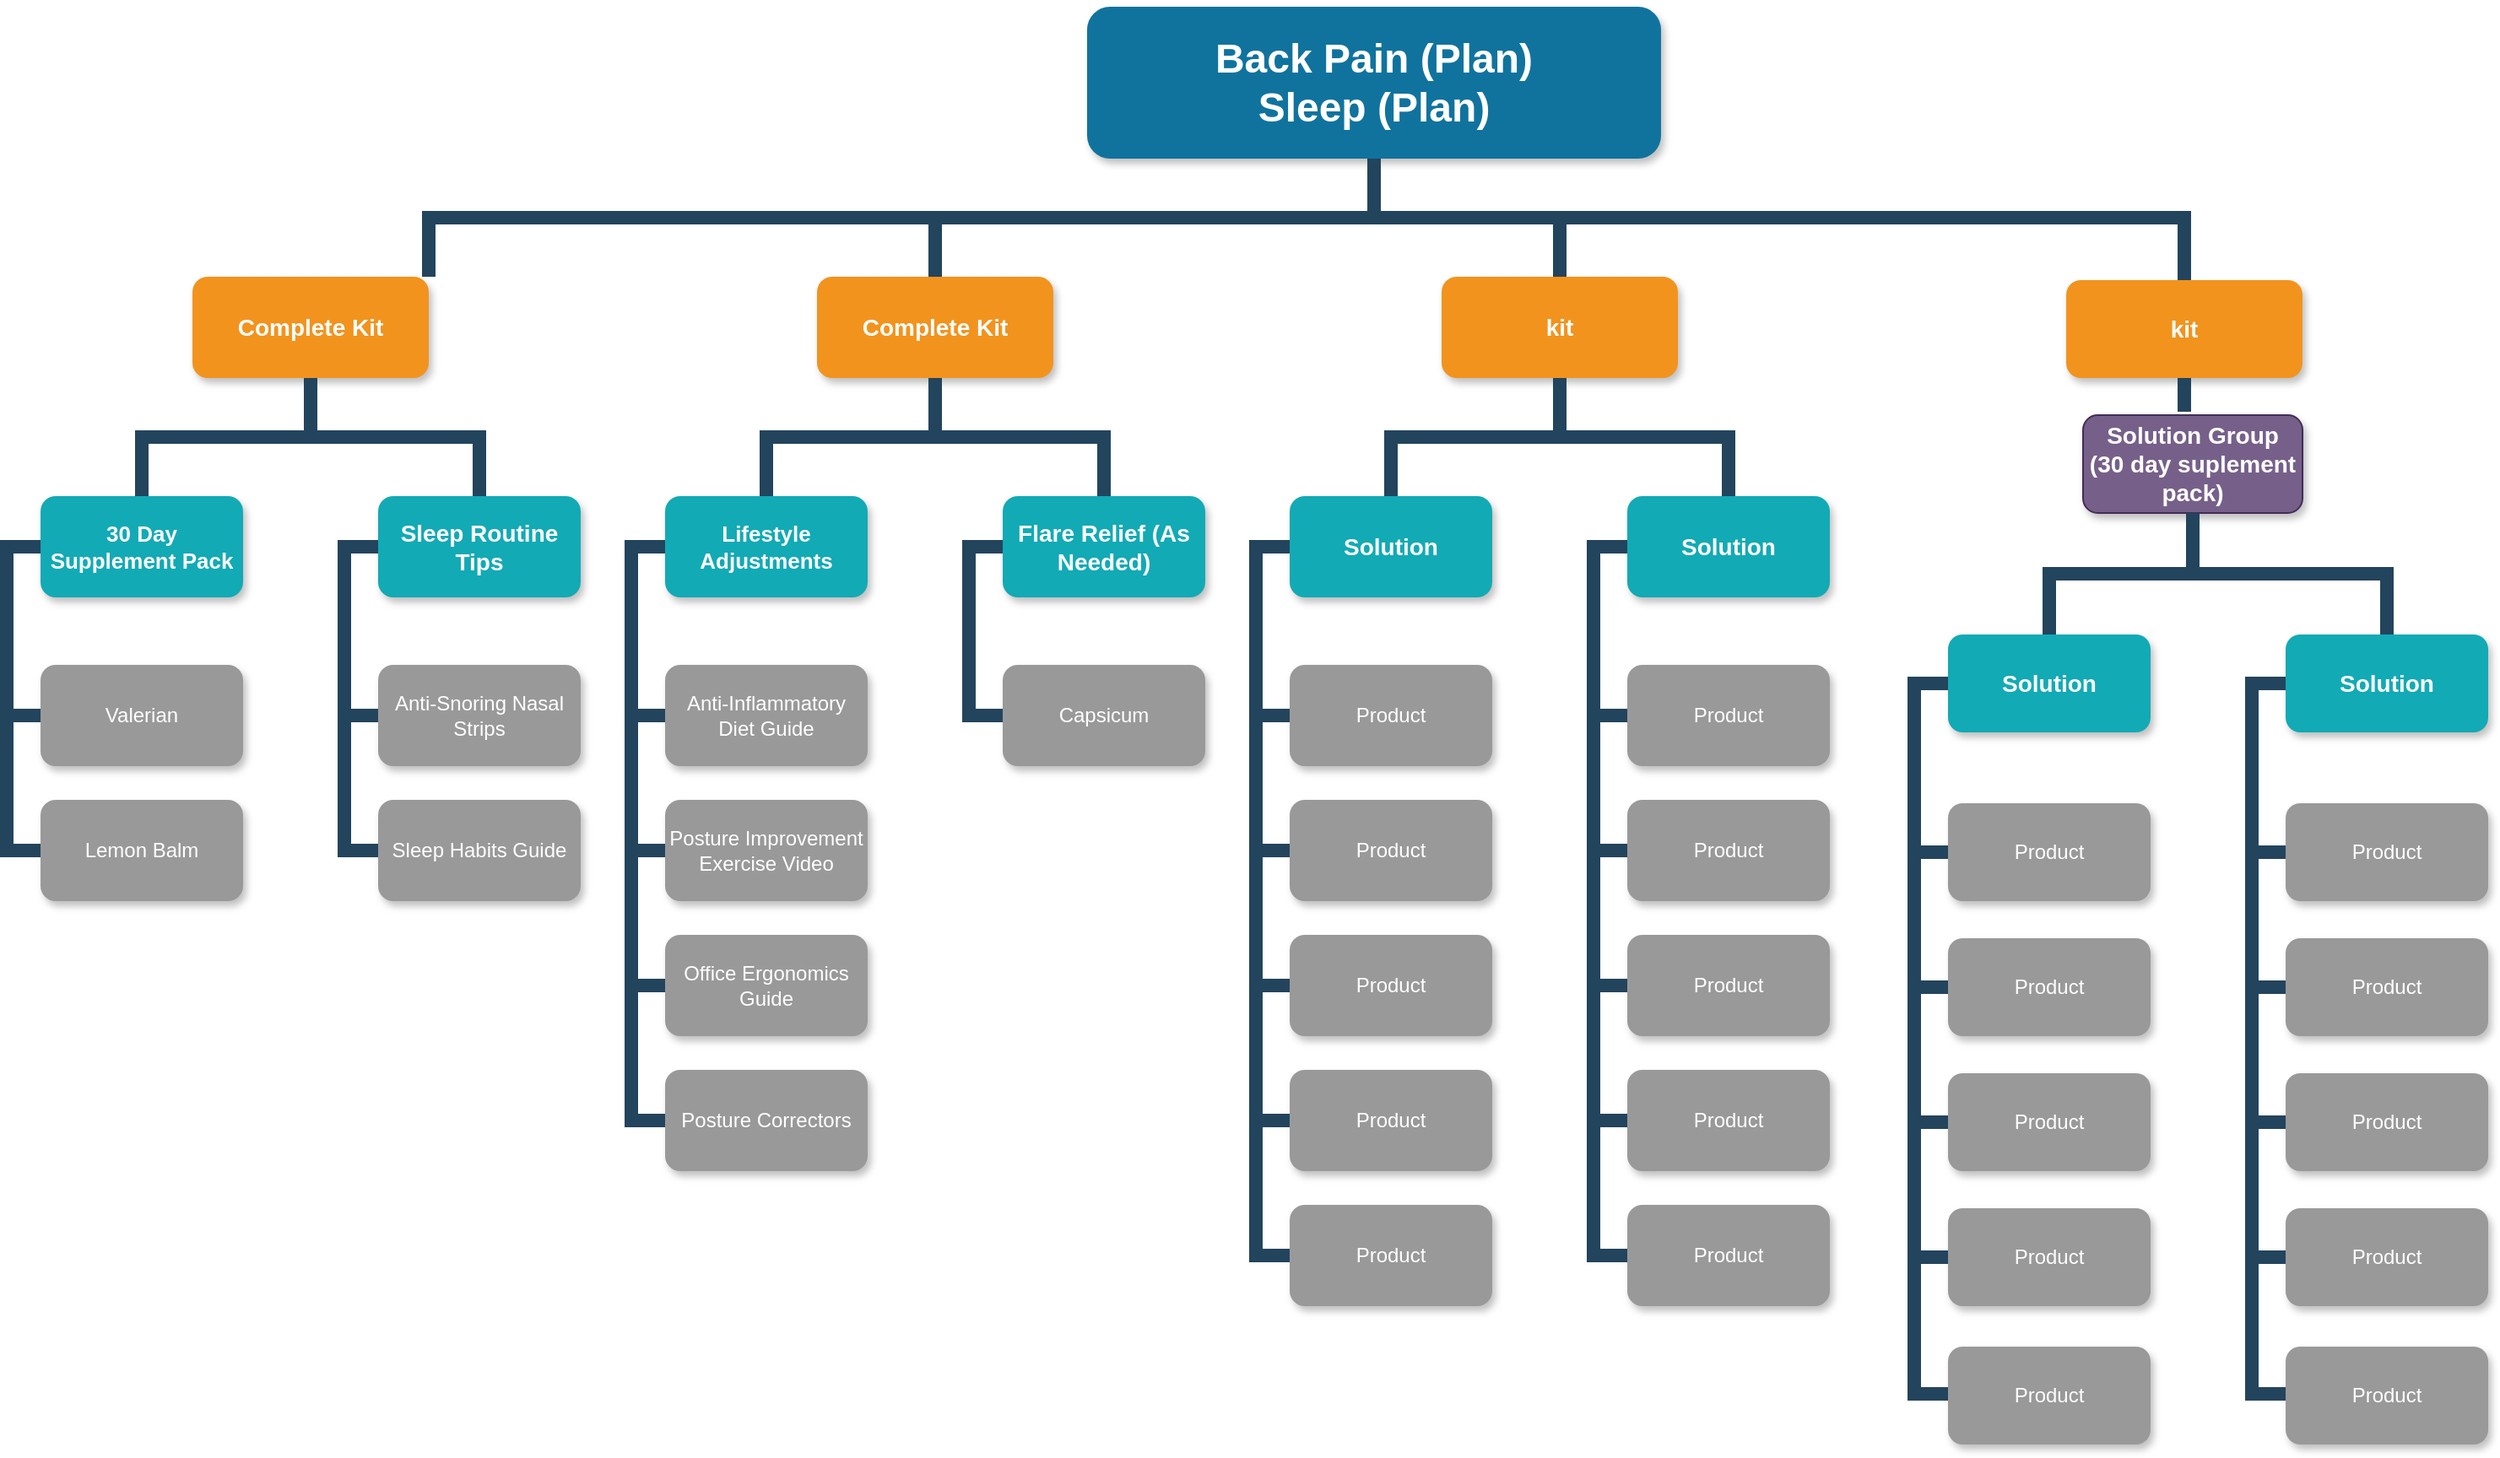 <mxfile version="12.6.5" type="github">
  <diagram name="Page-1" id="64c3da0e-402f-94eb-ee01-a36477274f13">
    <mxGraphModel dx="2031" dy="1089" grid="1" gridSize="10" guides="1" tooltips="1" connect="1" arrows="1" fold="1" page="1" pageScale="1" pageWidth="1169" pageHeight="826" background="#ffffff" math="0" shadow="0">
      <root>
        <mxCell id="0"/>
        <mxCell id="1" parent="0"/>
        <mxCell id="2" value="Back Pain (Plan)&#xa;Sleep (Plan)" style="whiteSpace=wrap;rounded=1;shadow=1;fillColor=#10739E;strokeColor=none;fontColor=#FFFFFF;fontStyle=1;fontSize=24" parent="1" vertex="1">
          <mxGeometry x="1220" y="20" width="340" height="90" as="geometry"/>
        </mxCell>
        <mxCell id="3" value="Complete Kit" style="whiteSpace=wrap;rounded=1;fillColor=#F2931E;strokeColor=none;shadow=1;fontColor=#FFFFFF;fontStyle=1;fontSize=14" parent="1" vertex="1">
          <mxGeometry x="690" y="180.0" width="140" height="60" as="geometry"/>
        </mxCell>
        <mxCell id="4" value="Complete Kit" style="whiteSpace=wrap;rounded=1;fillColor=#F2931E;strokeColor=none;shadow=1;fontColor=#FFFFFF;fontStyle=1;fontSize=14" parent="1" vertex="1">
          <mxGeometry x="1060" y="180.0" width="140" height="60" as="geometry"/>
        </mxCell>
        <mxCell id="6" value="kit" style="whiteSpace=wrap;rounded=1;fillColor=#F2931E;strokeColor=none;shadow=1;fontColor=#FFFFFF;fontStyle=1;fontSize=14" parent="1" vertex="1">
          <mxGeometry x="1430" y="180.0" width="140" height="60" as="geometry"/>
        </mxCell>
        <mxCell id="10" value="30 Day Supplement Pack" style="whiteSpace=wrap;rounded=1;fillColor=#12AAB5;strokeColor=none;shadow=1;fontColor=#FFFFFF;fontStyle=1;fontSize=13;" parent="1" vertex="1">
          <mxGeometry x="600" y="310.0" width="120" height="60" as="geometry"/>
        </mxCell>
        <mxCell id="12" value="Sleep Routine Tips" style="whiteSpace=wrap;rounded=1;fillColor=#12AAB5;strokeColor=none;shadow=1;fontColor=#FFFFFF;fontStyle=1;fontSize=14;" parent="1" vertex="1">
          <mxGeometry x="800" y="310.0" width="120" height="60" as="geometry"/>
        </mxCell>
        <mxCell id="23" value="Valerian" style="whiteSpace=wrap;rounded=1;fillColor=#999999;strokeColor=none;shadow=1;fontColor=#FFFFFF;fontStyle=0" parent="1" vertex="1">
          <mxGeometry x="600" y="410.0" width="120" height="60" as="geometry"/>
        </mxCell>
        <mxCell id="24" value="Lemon Balm" style="whiteSpace=wrap;rounded=1;fillColor=#999999;strokeColor=none;shadow=1;fontColor=#FFFFFF;fontStyle=0" parent="1" vertex="1">
          <mxGeometry x="600.0" y="490.0" width="120" height="60" as="geometry"/>
        </mxCell>
        <mxCell id="38" value="Anti-Snoring Nasal Strips" style="whiteSpace=wrap;rounded=1;fillColor=#999999;strokeColor=none;shadow=1;fontColor=#FFFFFF;fontStyle=0" parent="1" vertex="1">
          <mxGeometry x="800.0" y="410.0" width="120" height="60" as="geometry"/>
        </mxCell>
        <mxCell id="39" value="Sleep Habits Guide" style="whiteSpace=wrap;rounded=1;fillColor=#999999;strokeColor=none;shadow=1;fontColor=#FFFFFF;fontStyle=0" parent="1" vertex="1">
          <mxGeometry x="800.0" y="490.0" width="120" height="60" as="geometry"/>
        </mxCell>
        <mxCell id="43" value="Lifestyle Adjustments" style="whiteSpace=wrap;rounded=1;fillColor=#12AAB5;strokeColor=none;shadow=1;fontColor=#FFFFFF;fontSize=13;fontStyle=1" parent="1" vertex="1">
          <mxGeometry x="970.0" y="310.0" width="120" height="60" as="geometry"/>
        </mxCell>
        <mxCell id="44" value="Flare Relief (As Needed)" style="whiteSpace=wrap;rounded=1;fillColor=#12AAB5;strokeColor=none;shadow=1;fontColor=#FFFFFF;fontStyle=1;fontSize=14;" parent="1" vertex="1">
          <mxGeometry x="1170.0" y="310.0" width="120" height="60" as="geometry"/>
        </mxCell>
        <mxCell id="45" value="Anti-Inflammatory Diet Guide" style="whiteSpace=wrap;rounded=1;fillColor=#999999;strokeColor=none;shadow=1;fontColor=#FFFFFF;fontStyle=0" parent="1" vertex="1">
          <mxGeometry x="970.0" y="410.0" width="120" height="60" as="geometry"/>
        </mxCell>
        <mxCell id="46" value="Posture Improvement Exercise Video" style="whiteSpace=wrap;rounded=1;fillColor=#999999;strokeColor=none;shadow=1;fontColor=#FFFFFF;fontStyle=0" parent="1" vertex="1">
          <mxGeometry x="970.0" y="490.0" width="120" height="60" as="geometry"/>
        </mxCell>
        <mxCell id="47" value="Office Ergonomics Guide" style="whiteSpace=wrap;rounded=1;fillColor=#999999;strokeColor=none;shadow=1;fontColor=#FFFFFF;fontStyle=0" parent="1" vertex="1">
          <mxGeometry x="970.0" y="570.0" width="120" height="60" as="geometry"/>
        </mxCell>
        <mxCell id="48" value="Posture Correctors" style="whiteSpace=wrap;rounded=1;fillColor=#999999;strokeColor=none;shadow=1;fontColor=#FFFFFF;fontStyle=0" parent="1" vertex="1">
          <mxGeometry x="970" y="650.0" width="120" height="60" as="geometry"/>
        </mxCell>
        <mxCell id="50" value="Capsicum" style="whiteSpace=wrap;rounded=1;fillColor=#999999;strokeColor=none;shadow=1;fontColor=#FFFFFF;fontStyle=0" parent="1" vertex="1">
          <mxGeometry x="1170.0" y="410.0" width="120" height="60" as="geometry"/>
        </mxCell>
        <mxCell id="103" value="" style="edgeStyle=elbowEdgeStyle;elbow=vertical;rounded=0;fontColor=#000000;endArrow=none;endFill=0;strokeWidth=8;strokeColor=#23445D;" parent="1" source="3" target="10" edge="1">
          <mxGeometry width="100" height="100" relative="1" as="geometry">
            <mxPoint x="550" y="300" as="sourcePoint"/>
            <mxPoint x="650" y="200" as="targetPoint"/>
          </mxGeometry>
        </mxCell>
        <mxCell id="104" value="" style="edgeStyle=elbowEdgeStyle;elbow=vertical;rounded=0;fontColor=#000000;endArrow=none;endFill=0;strokeWidth=8;strokeColor=#23445D;" parent="1" source="3" target="12" edge="1">
          <mxGeometry width="100" height="100" relative="1" as="geometry">
            <mxPoint x="890" y="300" as="sourcePoint"/>
            <mxPoint x="990" y="200" as="targetPoint"/>
          </mxGeometry>
        </mxCell>
        <mxCell id="105" value="" style="edgeStyle=elbowEdgeStyle;elbow=horizontal;rounded=0;fontColor=#000000;endArrow=none;endFill=0;strokeWidth=8;strokeColor=#23445D;" parent="1" source="10" target="23" edge="1">
          <mxGeometry width="100" height="100" relative="1" as="geometry">
            <mxPoint x="540" y="490" as="sourcePoint"/>
            <mxPoint x="640" y="390" as="targetPoint"/>
            <Array as="points">
              <mxPoint x="580" y="390"/>
            </Array>
          </mxGeometry>
        </mxCell>
        <mxCell id="106" value="" style="edgeStyle=elbowEdgeStyle;elbow=horizontal;rounded=0;fontColor=#000000;endArrow=none;endFill=0;strokeWidth=8;strokeColor=#23445D;" parent="1" source="10" target="24" edge="1">
          <mxGeometry width="100" height="100" relative="1" as="geometry">
            <mxPoint x="610" y="350" as="sourcePoint"/>
            <mxPoint x="610" y="450" as="targetPoint"/>
            <Array as="points">
              <mxPoint x="580" y="410"/>
            </Array>
          </mxGeometry>
        </mxCell>
        <mxCell id="111" value="" style="edgeStyle=elbowEdgeStyle;elbow=horizontal;rounded=0;fontColor=#000000;endArrow=none;endFill=0;strokeWidth=8;strokeColor=#23445D;" parent="1" target="38" edge="1">
          <mxGeometry width="100" height="100" relative="1" as="geometry">
            <mxPoint x="790" y="340.0" as="sourcePoint"/>
            <mxPoint x="790" y="440.0" as="targetPoint"/>
            <Array as="points">
              <mxPoint x="780" y="390"/>
            </Array>
          </mxGeometry>
        </mxCell>
        <mxCell id="112" value="" style="edgeStyle=elbowEdgeStyle;elbow=horizontal;rounded=0;fontColor=#000000;endArrow=none;endFill=0;strokeWidth=8;strokeColor=#23445D;" parent="1" source="12" target="39" edge="1">
          <mxGeometry width="100" height="100" relative="1" as="geometry">
            <mxPoint x="790" y="340.0" as="sourcePoint"/>
            <mxPoint x="790" y="520.0" as="targetPoint"/>
            <Array as="points">
              <mxPoint x="780" y="430"/>
            </Array>
          </mxGeometry>
        </mxCell>
        <mxCell id="116" value="" style="edgeStyle=elbowEdgeStyle;elbow=vertical;rounded=0;fontColor=#000000;endArrow=none;endFill=0;strokeWidth=8;strokeColor=#23445D;" parent="1" source="4" target="43" edge="1">
          <mxGeometry width="100" height="100" relative="1" as="geometry">
            <mxPoint x="770" y="250.0" as="sourcePoint"/>
            <mxPoint x="670" y="320" as="targetPoint"/>
          </mxGeometry>
        </mxCell>
        <mxCell id="117" value="" style="edgeStyle=elbowEdgeStyle;elbow=vertical;rounded=0;fontColor=#000000;endArrow=none;endFill=0;strokeWidth=8;strokeColor=#23445D;" parent="1" source="4" target="44" edge="1">
          <mxGeometry width="100" height="100" relative="1" as="geometry">
            <mxPoint x="770" y="250.0" as="sourcePoint"/>
            <mxPoint x="870" y="320" as="targetPoint"/>
          </mxGeometry>
        </mxCell>
        <mxCell id="118" value="" style="edgeStyle=elbowEdgeStyle;elbow=horizontal;rounded=0;fontColor=#000000;endArrow=none;endFill=0;strokeWidth=8;strokeColor=#23445D;" parent="1" source="43" target="45" edge="1">
          <mxGeometry width="100" height="100" relative="1" as="geometry">
            <mxPoint x="950" y="340.0" as="sourcePoint"/>
            <mxPoint x="960.0" y="440" as="targetPoint"/>
            <Array as="points">
              <mxPoint x="950" y="390"/>
            </Array>
          </mxGeometry>
        </mxCell>
        <mxCell id="119" value="" style="edgeStyle=elbowEdgeStyle;elbow=horizontal;rounded=0;fontColor=#000000;endArrow=none;endFill=0;strokeWidth=8;strokeColor=#23445D;" parent="1" source="43" target="46" edge="1">
          <mxGeometry width="100" height="100" relative="1" as="geometry">
            <mxPoint x="960" y="340" as="sourcePoint"/>
            <mxPoint x="960.0" y="520" as="targetPoint"/>
            <Array as="points">
              <mxPoint x="950" y="430"/>
            </Array>
          </mxGeometry>
        </mxCell>
        <mxCell id="120" value="" style="edgeStyle=elbowEdgeStyle;elbow=horizontal;rounded=0;fontColor=#000000;endArrow=none;endFill=0;strokeWidth=8;strokeColor=#23445D;" parent="1" source="43" edge="1">
          <mxGeometry width="100" height="100" relative="1" as="geometry">
            <mxPoint x="960" y="340" as="sourcePoint"/>
            <mxPoint x="960" y="680" as="targetPoint"/>
            <Array as="points">
              <mxPoint x="950" y="560"/>
            </Array>
          </mxGeometry>
        </mxCell>
        <mxCell id="121" value="" style="edgeStyle=elbowEdgeStyle;elbow=horizontal;rounded=0;fontColor=#000000;endArrow=none;endFill=0;strokeWidth=8;strokeColor=#23445D;" parent="1" source="43" target="48" edge="1">
          <mxGeometry width="100" height="100" relative="1" as="geometry">
            <mxPoint x="960" y="340" as="sourcePoint"/>
            <mxPoint x="960" y="680" as="targetPoint"/>
            <Array as="points">
              <mxPoint x="950" y="510"/>
            </Array>
          </mxGeometry>
        </mxCell>
        <mxCell id="122" value="" style="edgeStyle=elbowEdgeStyle;elbow=horizontal;rounded=0;fontColor=#000000;endArrow=none;endFill=0;strokeWidth=8;strokeColor=#23445D;" parent="1" source="43" target="47" edge="1">
          <mxGeometry width="100" height="100" relative="1" as="geometry">
            <mxPoint x="960" y="340" as="sourcePoint"/>
            <mxPoint x="960.0" y="600" as="targetPoint"/>
            <Array as="points">
              <mxPoint x="950" y="480"/>
            </Array>
          </mxGeometry>
        </mxCell>
        <mxCell id="123" value="" style="edgeStyle=elbowEdgeStyle;elbow=horizontal;rounded=0;fontColor=#000000;endArrow=none;endFill=0;strokeWidth=8;strokeColor=#23445D;" parent="1" source="44" target="50" edge="1">
          <mxGeometry width="100" height="100" relative="1" as="geometry">
            <mxPoint x="1140" y="340.0" as="sourcePoint"/>
            <mxPoint x="1150.0" y="440" as="targetPoint"/>
            <Array as="points">
              <mxPoint x="1150" y="390"/>
            </Array>
          </mxGeometry>
        </mxCell>
        <mxCell id="124" value="" style="edgeStyle=elbowEdgeStyle;elbow=horizontal;rounded=0;fontColor=#000000;endArrow=none;endFill=0;strokeWidth=8;strokeColor=#23445D;" parent="1" source="44" edge="1">
          <mxGeometry width="100" height="100" relative="1" as="geometry">
            <mxPoint x="1150" y="340" as="sourcePoint"/>
            <mxPoint x="1160" y="440" as="targetPoint"/>
            <Array as="points">
              <mxPoint x="1150" y="430"/>
            </Array>
          </mxGeometry>
        </mxCell>
        <mxCell id="125" value="" style="edgeStyle=elbowEdgeStyle;elbow=horizontal;rounded=0;fontColor=#000000;endArrow=none;endFill=0;strokeWidth=8;strokeColor=#23445D;" parent="1" source="44" edge="1">
          <mxGeometry width="100" height="100" relative="1" as="geometry">
            <mxPoint x="1150" y="340" as="sourcePoint"/>
            <mxPoint x="1150" y="440" as="targetPoint"/>
            <Array as="points">
              <mxPoint x="1150" y="550"/>
            </Array>
          </mxGeometry>
        </mxCell>
        <mxCell id="133" value="Solution" style="whiteSpace=wrap;rounded=1;fillColor=#12AAB5;strokeColor=none;shadow=1;fontColor=#FFFFFF;fontStyle=1;fontSize=14;" parent="1" vertex="1">
          <mxGeometry x="1340.0" y="310.0" width="120" height="60" as="geometry"/>
        </mxCell>
        <mxCell id="134" value="Solution" style="whiteSpace=wrap;rounded=1;fillColor=#12AAB5;strokeColor=none;shadow=1;fontColor=#FFFFFF;fontStyle=1;fontSize=14;" parent="1" vertex="1">
          <mxGeometry x="1540.0" y="310.0" width="120" height="60" as="geometry"/>
        </mxCell>
        <mxCell id="135" value="Product" style="whiteSpace=wrap;rounded=1;fillColor=#999999;strokeColor=none;shadow=1;fontColor=#FFFFFF;fontStyle=0" parent="1" vertex="1">
          <mxGeometry x="1340.0" y="410.0" width="120" height="60" as="geometry"/>
        </mxCell>
        <mxCell id="136" value="Product" style="whiteSpace=wrap;rounded=1;fillColor=#999999;strokeColor=none;shadow=1;fontColor=#FFFFFF;fontStyle=0" parent="1" vertex="1">
          <mxGeometry x="1340" y="490.0" width="120" height="60" as="geometry"/>
        </mxCell>
        <mxCell id="137" value="Product" style="whiteSpace=wrap;rounded=1;fillColor=#999999;strokeColor=none;shadow=1;fontColor=#FFFFFF;fontStyle=0" parent="1" vertex="1">
          <mxGeometry x="1340.0" y="570.0" width="120" height="60" as="geometry"/>
        </mxCell>
        <mxCell id="138" value="Product" style="whiteSpace=wrap;rounded=1;fillColor=#999999;strokeColor=none;shadow=1;fontColor=#FFFFFF;fontStyle=0" parent="1" vertex="1">
          <mxGeometry x="1340" y="650.0" width="120" height="60" as="geometry"/>
        </mxCell>
        <mxCell id="139" value="Product" style="whiteSpace=wrap;rounded=1;fillColor=#999999;strokeColor=none;shadow=1;fontColor=#FFFFFF;fontStyle=0" parent="1" vertex="1">
          <mxGeometry x="1340" y="730.0" width="120" height="60" as="geometry"/>
        </mxCell>
        <mxCell id="140" value="Product" style="whiteSpace=wrap;rounded=1;fillColor=#999999;strokeColor=none;shadow=1;fontColor=#FFFFFF;fontStyle=0" parent="1" vertex="1">
          <mxGeometry x="1540.0" y="410.0" width="120" height="60" as="geometry"/>
        </mxCell>
        <mxCell id="141" value="Product" style="whiteSpace=wrap;rounded=1;fillColor=#999999;strokeColor=none;shadow=1;fontColor=#FFFFFF;fontStyle=0" parent="1" vertex="1">
          <mxGeometry x="1540.0" y="490.0" width="120" height="60" as="geometry"/>
        </mxCell>
        <mxCell id="142" value="Product" style="whiteSpace=wrap;rounded=1;fillColor=#999999;strokeColor=none;shadow=1;fontColor=#FFFFFF;fontStyle=0" parent="1" vertex="1">
          <mxGeometry x="1540.0" y="570.0" width="120" height="60" as="geometry"/>
        </mxCell>
        <mxCell id="143" value="Product" style="whiteSpace=wrap;rounded=1;fillColor=#999999;strokeColor=none;shadow=1;fontColor=#FFFFFF;fontStyle=0" parent="1" vertex="1">
          <mxGeometry x="1540.0" y="650.0" width="120" height="60" as="geometry"/>
        </mxCell>
        <mxCell id="144" value="Product" style="whiteSpace=wrap;rounded=1;fillColor=#999999;strokeColor=none;shadow=1;fontColor=#FFFFFF;fontStyle=0" parent="1" vertex="1">
          <mxGeometry x="1540.0" y="730.0" width="120" height="60" as="geometry"/>
        </mxCell>
        <mxCell id="145" value="" style="edgeStyle=elbowEdgeStyle;elbow=horizontal;rounded=0;fontColor=#000000;endArrow=none;endFill=0;strokeWidth=8;strokeColor=#23445D;" parent="1" source="133" target="135" edge="1">
          <mxGeometry width="100" height="100" relative="1" as="geometry">
            <mxPoint x="1320" y="340.0" as="sourcePoint"/>
            <mxPoint x="1330.0" y="440" as="targetPoint"/>
            <Array as="points">
              <mxPoint x="1320" y="390"/>
            </Array>
          </mxGeometry>
        </mxCell>
        <mxCell id="146" value="" style="edgeStyle=elbowEdgeStyle;elbow=horizontal;rounded=0;fontColor=#000000;endArrow=none;endFill=0;strokeWidth=8;strokeColor=#23445D;" parent="1" source="133" target="136" edge="1">
          <mxGeometry width="100" height="100" relative="1" as="geometry">
            <mxPoint x="1330" y="340" as="sourcePoint"/>
            <mxPoint x="1330.0" y="520" as="targetPoint"/>
            <Array as="points">
              <mxPoint x="1320" y="430"/>
            </Array>
          </mxGeometry>
        </mxCell>
        <mxCell id="147" value="" style="edgeStyle=elbowEdgeStyle;elbow=horizontal;rounded=0;fontColor=#000000;endArrow=none;endFill=0;strokeWidth=8;strokeColor=#23445D;" parent="1" source="133" target="139" edge="1">
          <mxGeometry width="100" height="100" relative="1" as="geometry">
            <mxPoint x="1330" y="340" as="sourcePoint"/>
            <mxPoint x="1330" y="760" as="targetPoint"/>
            <Array as="points">
              <mxPoint x="1320" y="560"/>
            </Array>
          </mxGeometry>
        </mxCell>
        <mxCell id="148" value="" style="edgeStyle=elbowEdgeStyle;elbow=horizontal;rounded=0;fontColor=#000000;endArrow=none;endFill=0;strokeWidth=8;strokeColor=#23445D;" parent="1" source="133" target="138" edge="1">
          <mxGeometry width="100" height="100" relative="1" as="geometry">
            <mxPoint x="1330" y="340" as="sourcePoint"/>
            <mxPoint x="1330" y="680" as="targetPoint"/>
            <Array as="points">
              <mxPoint x="1320" y="510"/>
            </Array>
          </mxGeometry>
        </mxCell>
        <mxCell id="149" value="" style="edgeStyle=elbowEdgeStyle;elbow=horizontal;rounded=0;fontColor=#000000;endArrow=none;endFill=0;strokeWidth=8;strokeColor=#23445D;" parent="1" source="133" target="137" edge="1">
          <mxGeometry width="100" height="100" relative="1" as="geometry">
            <mxPoint x="1330" y="340" as="sourcePoint"/>
            <mxPoint x="1330.0" y="600" as="targetPoint"/>
            <Array as="points">
              <mxPoint x="1320" y="480"/>
            </Array>
          </mxGeometry>
        </mxCell>
        <mxCell id="150" value="" style="edgeStyle=elbowEdgeStyle;elbow=horizontal;rounded=0;fontColor=#000000;endArrow=none;endFill=0;strokeWidth=8;strokeColor=#23445D;" parent="1" source="134" target="140" edge="1">
          <mxGeometry width="100" height="100" relative="1" as="geometry">
            <mxPoint x="1510" y="340.0" as="sourcePoint"/>
            <mxPoint x="1520.0" y="440" as="targetPoint"/>
            <Array as="points">
              <mxPoint x="1520" y="390"/>
            </Array>
          </mxGeometry>
        </mxCell>
        <mxCell id="151" value="" style="edgeStyle=elbowEdgeStyle;elbow=horizontal;rounded=0;fontColor=#000000;endArrow=none;endFill=0;strokeWidth=8;strokeColor=#23445D;" parent="1" source="134" target="141" edge="1">
          <mxGeometry width="100" height="100" relative="1" as="geometry">
            <mxPoint x="1520" y="340" as="sourcePoint"/>
            <mxPoint x="1520.0" y="520" as="targetPoint"/>
            <Array as="points">
              <mxPoint x="1520" y="430"/>
            </Array>
          </mxGeometry>
        </mxCell>
        <mxCell id="152" value="" style="edgeStyle=elbowEdgeStyle;elbow=horizontal;rounded=0;fontColor=#000000;endArrow=none;endFill=0;strokeWidth=8;strokeColor=#23445D;" parent="1" source="134" target="144" edge="1">
          <mxGeometry width="100" height="100" relative="1" as="geometry">
            <mxPoint x="1520" y="340" as="sourcePoint"/>
            <mxPoint x="1520" y="760" as="targetPoint"/>
            <Array as="points">
              <mxPoint x="1520" y="550"/>
            </Array>
          </mxGeometry>
        </mxCell>
        <mxCell id="153" value="" style="edgeStyle=elbowEdgeStyle;elbow=horizontal;rounded=0;fontColor=#000000;endArrow=none;endFill=0;strokeWidth=8;strokeColor=#23445D;" parent="1" source="134" target="143" edge="1">
          <mxGeometry width="100" height="100" relative="1" as="geometry">
            <mxPoint x="1520" y="340" as="sourcePoint"/>
            <mxPoint x="1520" y="680" as="targetPoint"/>
            <Array as="points">
              <mxPoint x="1520" y="510"/>
            </Array>
          </mxGeometry>
        </mxCell>
        <mxCell id="154" value="" style="edgeStyle=elbowEdgeStyle;elbow=horizontal;rounded=0;fontColor=#000000;endArrow=none;endFill=0;strokeWidth=8;strokeColor=#23445D;" parent="1" source="134" target="142" edge="1">
          <mxGeometry width="100" height="100" relative="1" as="geometry">
            <mxPoint x="1520" y="340" as="sourcePoint"/>
            <mxPoint x="1520.0" y="600" as="targetPoint"/>
            <Array as="points">
              <mxPoint x="1520" y="480"/>
            </Array>
          </mxGeometry>
        </mxCell>
        <mxCell id="221" value="" style="edgeStyle=elbowEdgeStyle;elbow=vertical;rounded=0;fontColor=#000000;endArrow=none;endFill=0;strokeWidth=8;strokeColor=#23445D;" parent="1" source="6" target="133" edge="1">
          <mxGeometry width="100" height="100" relative="1" as="geometry">
            <mxPoint x="1310" y="280" as="sourcePoint"/>
            <mxPoint x="1410" y="180" as="targetPoint"/>
          </mxGeometry>
        </mxCell>
        <mxCell id="222" value="" style="edgeStyle=elbowEdgeStyle;elbow=vertical;rounded=0;fontColor=#000000;endArrow=none;endFill=0;strokeWidth=8;strokeColor=#23445D;" parent="1" source="6" target="134" edge="1">
          <mxGeometry width="100" height="100" relative="1" as="geometry">
            <mxPoint x="1560" y="290" as="sourcePoint"/>
            <mxPoint x="1660" y="190" as="targetPoint"/>
          </mxGeometry>
        </mxCell>
        <mxCell id="229" value="" style="edgeStyle=elbowEdgeStyle;elbow=vertical;rounded=0;fontColor=#000000;endArrow=none;endFill=0;strokeWidth=8;strokeColor=#23445D;entryX=1;entryY=0;entryDx=0;entryDy=0;" parent="1" source="2" target="3" edge="1">
          <mxGeometry width="100" height="100" relative="1" as="geometry">
            <mxPoint x="540" y="140" as="sourcePoint"/>
            <mxPoint x="640" y="40" as="targetPoint"/>
          </mxGeometry>
        </mxCell>
        <mxCell id="230" value="" style="edgeStyle=elbowEdgeStyle;elbow=vertical;rounded=0;fontColor=#000000;endArrow=none;endFill=0;strokeWidth=8;strokeColor=#23445D;" parent="1" source="2" target="4" edge="1">
          <mxGeometry width="100" height="100" relative="1" as="geometry">
            <mxPoint x="550" y="150" as="sourcePoint"/>
            <mxPoint x="650" y="50" as="targetPoint"/>
          </mxGeometry>
        </mxCell>
        <mxCell id="231" value="" style="edgeStyle=elbowEdgeStyle;elbow=vertical;rounded=0;fontColor=#000000;endArrow=none;endFill=0;strokeWidth=8;strokeColor=#23445D;" parent="1" source="2" target="6" edge="1">
          <mxGeometry width="100" height="100" relative="1" as="geometry">
            <mxPoint x="560" y="160" as="sourcePoint"/>
            <mxPoint x="660" y="60" as="targetPoint"/>
          </mxGeometry>
        </mxCell>
        <mxCell id="8cmh6g_K8rKezBwlUr-a-234" value="Solution Group&#xa;(30 day suplement pack)" style="whiteSpace=wrap;rounded=1;fillColor=#76608a;strokeColor=#432D57;shadow=1;fontColor=#ffffff;fontStyle=1;fontSize=14;" vertex="1" parent="1">
          <mxGeometry x="1810" y="262" width="130" height="58" as="geometry"/>
        </mxCell>
        <mxCell id="8cmh6g_K8rKezBwlUr-a-235" value="Solution" style="whiteSpace=wrap;rounded=1;fillColor=#12AAB5;strokeColor=none;shadow=1;fontColor=#FFFFFF;fontStyle=1;fontSize=14;" vertex="1" parent="1">
          <mxGeometry x="1730.0" y="392.0" width="120" height="58" as="geometry"/>
        </mxCell>
        <mxCell id="8cmh6g_K8rKezBwlUr-a-236" value="Solution" style="whiteSpace=wrap;rounded=1;fillColor=#12AAB5;strokeColor=none;shadow=1;fontColor=#FFFFFF;fontStyle=1;fontSize=14;" vertex="1" parent="1">
          <mxGeometry x="1930.0" y="392.0" width="120" height="58" as="geometry"/>
        </mxCell>
        <mxCell id="8cmh6g_K8rKezBwlUr-a-237" value="Product" style="whiteSpace=wrap;rounded=1;fillColor=#999999;strokeColor=none;shadow=1;fontColor=#FFFFFF;fontStyle=0" vertex="1" parent="1">
          <mxGeometry x="1730.0" y="492.0" width="120" height="58" as="geometry"/>
        </mxCell>
        <mxCell id="8cmh6g_K8rKezBwlUr-a-238" value="Product" style="whiteSpace=wrap;rounded=1;fillColor=#999999;strokeColor=none;shadow=1;fontColor=#FFFFFF;fontStyle=0" vertex="1" parent="1">
          <mxGeometry x="1730" y="572.0" width="120" height="58" as="geometry"/>
        </mxCell>
        <mxCell id="8cmh6g_K8rKezBwlUr-a-239" value="Product" style="whiteSpace=wrap;rounded=1;fillColor=#999999;strokeColor=none;shadow=1;fontColor=#FFFFFF;fontStyle=0" vertex="1" parent="1">
          <mxGeometry x="1730.0" y="652.0" width="120" height="58" as="geometry"/>
        </mxCell>
        <mxCell id="8cmh6g_K8rKezBwlUr-a-240" value="Product" style="whiteSpace=wrap;rounded=1;fillColor=#999999;strokeColor=none;shadow=1;fontColor=#FFFFFF;fontStyle=0" vertex="1" parent="1">
          <mxGeometry x="1730" y="732.0" width="120" height="58" as="geometry"/>
        </mxCell>
        <mxCell id="8cmh6g_K8rKezBwlUr-a-241" value="Product" style="whiteSpace=wrap;rounded=1;fillColor=#999999;strokeColor=none;shadow=1;fontColor=#FFFFFF;fontStyle=0" vertex="1" parent="1">
          <mxGeometry x="1730" y="814.0" width="120" height="58" as="geometry"/>
        </mxCell>
        <mxCell id="8cmh6g_K8rKezBwlUr-a-242" value="Product" style="whiteSpace=wrap;rounded=1;fillColor=#999999;strokeColor=none;shadow=1;fontColor=#FFFFFF;fontStyle=0" vertex="1" parent="1">
          <mxGeometry x="1930.0" y="492.0" width="120" height="58" as="geometry"/>
        </mxCell>
        <mxCell id="8cmh6g_K8rKezBwlUr-a-243" value="Product" style="whiteSpace=wrap;rounded=1;fillColor=#999999;strokeColor=none;shadow=1;fontColor=#FFFFFF;fontStyle=0" vertex="1" parent="1">
          <mxGeometry x="1930.0" y="572.0" width="120" height="58" as="geometry"/>
        </mxCell>
        <mxCell id="8cmh6g_K8rKezBwlUr-a-244" value="Product" style="whiteSpace=wrap;rounded=1;fillColor=#999999;strokeColor=none;shadow=1;fontColor=#FFFFFF;fontStyle=0" vertex="1" parent="1">
          <mxGeometry x="1930.0" y="652.0" width="120" height="58" as="geometry"/>
        </mxCell>
        <mxCell id="8cmh6g_K8rKezBwlUr-a-245" value="Product" style="whiteSpace=wrap;rounded=1;fillColor=#999999;strokeColor=none;shadow=1;fontColor=#FFFFFF;fontStyle=0" vertex="1" parent="1">
          <mxGeometry x="1930.0" y="732.0" width="120" height="58" as="geometry"/>
        </mxCell>
        <mxCell id="8cmh6g_K8rKezBwlUr-a-246" value="Product" style="whiteSpace=wrap;rounded=1;fillColor=#999999;strokeColor=none;shadow=1;fontColor=#FFFFFF;fontStyle=0" vertex="1" parent="1">
          <mxGeometry x="1930.0" y="814.0" width="120" height="58" as="geometry"/>
        </mxCell>
        <mxCell id="8cmh6g_K8rKezBwlUr-a-247" value="" style="edgeStyle=elbowEdgeStyle;elbow=horizontal;rounded=0;fontColor=#000000;endArrow=none;endFill=0;strokeWidth=8;strokeColor=#23445D;" edge="1" parent="1" source="8cmh6g_K8rKezBwlUr-a-235" target="8cmh6g_K8rKezBwlUr-a-237">
          <mxGeometry width="100" height="100" relative="1" as="geometry">
            <mxPoint x="1710" y="422.0" as="sourcePoint"/>
            <mxPoint x="1720.0" y="522" as="targetPoint"/>
            <Array as="points">
              <mxPoint x="1710" y="472"/>
            </Array>
          </mxGeometry>
        </mxCell>
        <mxCell id="8cmh6g_K8rKezBwlUr-a-248" value="" style="edgeStyle=elbowEdgeStyle;elbow=horizontal;rounded=0;fontColor=#000000;endArrow=none;endFill=0;strokeWidth=8;strokeColor=#23445D;" edge="1" parent="1" source="8cmh6g_K8rKezBwlUr-a-235" target="8cmh6g_K8rKezBwlUr-a-238">
          <mxGeometry width="100" height="100" relative="1" as="geometry">
            <mxPoint x="1720" y="422" as="sourcePoint"/>
            <mxPoint x="1720.0" y="602" as="targetPoint"/>
            <Array as="points">
              <mxPoint x="1710" y="512"/>
            </Array>
          </mxGeometry>
        </mxCell>
        <mxCell id="8cmh6g_K8rKezBwlUr-a-249" value="" style="edgeStyle=elbowEdgeStyle;elbow=horizontal;rounded=0;fontColor=#000000;endArrow=none;endFill=0;strokeWidth=8;strokeColor=#23445D;" edge="1" parent="1" source="8cmh6g_K8rKezBwlUr-a-235">
          <mxGeometry width="100" height="100" relative="1" as="geometry">
            <mxPoint x="1720" y="422" as="sourcePoint"/>
            <mxPoint x="1730.0" y="842" as="targetPoint"/>
            <Array as="points">
              <mxPoint x="1710" y="642"/>
            </Array>
          </mxGeometry>
        </mxCell>
        <mxCell id="8cmh6g_K8rKezBwlUr-a-250" value="" style="edgeStyle=elbowEdgeStyle;elbow=horizontal;rounded=0;fontColor=#000000;endArrow=none;endFill=0;strokeWidth=8;strokeColor=#23445D;" edge="1" parent="1" source="8cmh6g_K8rKezBwlUr-a-235" target="8cmh6g_K8rKezBwlUr-a-240">
          <mxGeometry width="100" height="100" relative="1" as="geometry">
            <mxPoint x="1720" y="422" as="sourcePoint"/>
            <mxPoint x="1720" y="762" as="targetPoint"/>
            <Array as="points">
              <mxPoint x="1710" y="592"/>
            </Array>
          </mxGeometry>
        </mxCell>
        <mxCell id="8cmh6g_K8rKezBwlUr-a-251" value="" style="edgeStyle=elbowEdgeStyle;elbow=horizontal;rounded=0;fontColor=#000000;endArrow=none;endFill=0;strokeWidth=8;strokeColor=#23445D;" edge="1" parent="1" source="8cmh6g_K8rKezBwlUr-a-235" target="8cmh6g_K8rKezBwlUr-a-239">
          <mxGeometry width="100" height="100" relative="1" as="geometry">
            <mxPoint x="1720" y="422" as="sourcePoint"/>
            <mxPoint x="1720.0" y="682" as="targetPoint"/>
            <Array as="points">
              <mxPoint x="1710" y="562"/>
            </Array>
          </mxGeometry>
        </mxCell>
        <mxCell id="8cmh6g_K8rKezBwlUr-a-252" value="" style="edgeStyle=elbowEdgeStyle;elbow=horizontal;rounded=0;fontColor=#000000;endArrow=none;endFill=0;strokeWidth=8;strokeColor=#23445D;" edge="1" parent="1" source="8cmh6g_K8rKezBwlUr-a-236" target="8cmh6g_K8rKezBwlUr-a-242">
          <mxGeometry width="100" height="100" relative="1" as="geometry">
            <mxPoint x="1900" y="422.0" as="sourcePoint"/>
            <mxPoint x="1910.0" y="522" as="targetPoint"/>
            <Array as="points">
              <mxPoint x="1910" y="472"/>
            </Array>
          </mxGeometry>
        </mxCell>
        <mxCell id="8cmh6g_K8rKezBwlUr-a-253" value="" style="edgeStyle=elbowEdgeStyle;elbow=horizontal;rounded=0;fontColor=#000000;endArrow=none;endFill=0;strokeWidth=8;strokeColor=#23445D;" edge="1" parent="1" source="8cmh6g_K8rKezBwlUr-a-236" target="8cmh6g_K8rKezBwlUr-a-243">
          <mxGeometry width="100" height="100" relative="1" as="geometry">
            <mxPoint x="1910" y="422" as="sourcePoint"/>
            <mxPoint x="1910.0" y="602" as="targetPoint"/>
            <Array as="points">
              <mxPoint x="1910" y="512"/>
            </Array>
          </mxGeometry>
        </mxCell>
        <mxCell id="8cmh6g_K8rKezBwlUr-a-254" value="" style="edgeStyle=elbowEdgeStyle;elbow=horizontal;rounded=0;fontColor=#000000;endArrow=none;endFill=0;strokeWidth=8;strokeColor=#23445D;" edge="1" parent="1" source="8cmh6g_K8rKezBwlUr-a-236">
          <mxGeometry width="100" height="100" relative="1" as="geometry">
            <mxPoint x="1910" y="422" as="sourcePoint"/>
            <mxPoint x="1930" y="842" as="targetPoint"/>
            <Array as="points">
              <mxPoint x="1910" y="632"/>
            </Array>
          </mxGeometry>
        </mxCell>
        <mxCell id="8cmh6g_K8rKezBwlUr-a-255" value="" style="edgeStyle=elbowEdgeStyle;elbow=horizontal;rounded=0;fontColor=#000000;endArrow=none;endFill=0;strokeWidth=8;strokeColor=#23445D;" edge="1" parent="1" source="8cmh6g_K8rKezBwlUr-a-236" target="8cmh6g_K8rKezBwlUr-a-245">
          <mxGeometry width="100" height="100" relative="1" as="geometry">
            <mxPoint x="1910" y="422" as="sourcePoint"/>
            <mxPoint x="1910" y="762" as="targetPoint"/>
            <Array as="points">
              <mxPoint x="1910" y="592"/>
            </Array>
          </mxGeometry>
        </mxCell>
        <mxCell id="8cmh6g_K8rKezBwlUr-a-256" value="" style="edgeStyle=elbowEdgeStyle;elbow=horizontal;rounded=0;fontColor=#000000;endArrow=none;endFill=0;strokeWidth=8;strokeColor=#23445D;" edge="1" parent="1" source="8cmh6g_K8rKezBwlUr-a-236" target="8cmh6g_K8rKezBwlUr-a-244">
          <mxGeometry width="100" height="100" relative="1" as="geometry">
            <mxPoint x="1910" y="422" as="sourcePoint"/>
            <mxPoint x="1910.0" y="682" as="targetPoint"/>
            <Array as="points">
              <mxPoint x="1910" y="562"/>
            </Array>
          </mxGeometry>
        </mxCell>
        <mxCell id="8cmh6g_K8rKezBwlUr-a-257" value="" style="edgeStyle=elbowEdgeStyle;elbow=vertical;rounded=0;fontColor=#000000;endArrow=none;endFill=0;strokeWidth=8;strokeColor=#23445D;exitX=0.5;exitY=1;exitDx=0;exitDy=0;" edge="1" parent="1" target="8cmh6g_K8rKezBwlUr-a-235" source="8cmh6g_K8rKezBwlUr-a-234">
          <mxGeometry width="100" height="100" relative="1" as="geometry">
            <mxPoint x="1890" y="322.0" as="sourcePoint"/>
            <mxPoint x="1800" y="262" as="targetPoint"/>
          </mxGeometry>
        </mxCell>
        <mxCell id="8cmh6g_K8rKezBwlUr-a-258" value="" style="edgeStyle=elbowEdgeStyle;elbow=vertical;rounded=0;fontColor=#000000;endArrow=none;endFill=0;strokeWidth=8;strokeColor=#23445D;exitX=0.5;exitY=1;exitDx=0;exitDy=0;" edge="1" parent="1" target="8cmh6g_K8rKezBwlUr-a-236" source="8cmh6g_K8rKezBwlUr-a-234">
          <mxGeometry width="100" height="100" relative="1" as="geometry">
            <mxPoint x="1890" y="322.0" as="sourcePoint"/>
            <mxPoint x="2050" y="272" as="targetPoint"/>
          </mxGeometry>
        </mxCell>
        <mxCell id="8cmh6g_K8rKezBwlUr-a-259" value="kit" style="whiteSpace=wrap;rounded=1;fillColor=#F2931E;strokeColor=none;shadow=1;fontColor=#FFFFFF;fontStyle=1;fontSize=14" vertex="1" parent="1">
          <mxGeometry x="1800" y="182.0" width="140" height="58" as="geometry"/>
        </mxCell>
        <mxCell id="8cmh6g_K8rKezBwlUr-a-260" value="" style="edgeStyle=elbowEdgeStyle;elbow=vertical;rounded=0;fontColor=#000000;endArrow=none;endFill=0;strokeWidth=8;strokeColor=#23445D;exitX=0.5;exitY=1;exitDx=0;exitDy=0;" edge="1" parent="1" source="8cmh6g_K8rKezBwlUr-a-259">
          <mxGeometry width="100" height="100" relative="1" as="geometry">
            <mxPoint x="1560" y="102" as="sourcePoint"/>
            <mxPoint x="1870" y="260" as="targetPoint"/>
          </mxGeometry>
        </mxCell>
        <mxCell id="8cmh6g_K8rKezBwlUr-a-261" value="" style="edgeStyle=elbowEdgeStyle;elbow=vertical;rounded=0;fontColor=#000000;endArrow=none;endFill=0;strokeWidth=8;strokeColor=#23445D;" edge="1" parent="1" target="8cmh6g_K8rKezBwlUr-a-259">
          <mxGeometry width="100" height="100" relative="1" as="geometry">
            <mxPoint x="1390" y="120" as="sourcePoint"/>
            <mxPoint x="1890" y="155" as="targetPoint"/>
            <Array as="points">
              <mxPoint x="1560" y="145"/>
            </Array>
          </mxGeometry>
        </mxCell>
      </root>
    </mxGraphModel>
  </diagram>
</mxfile>
